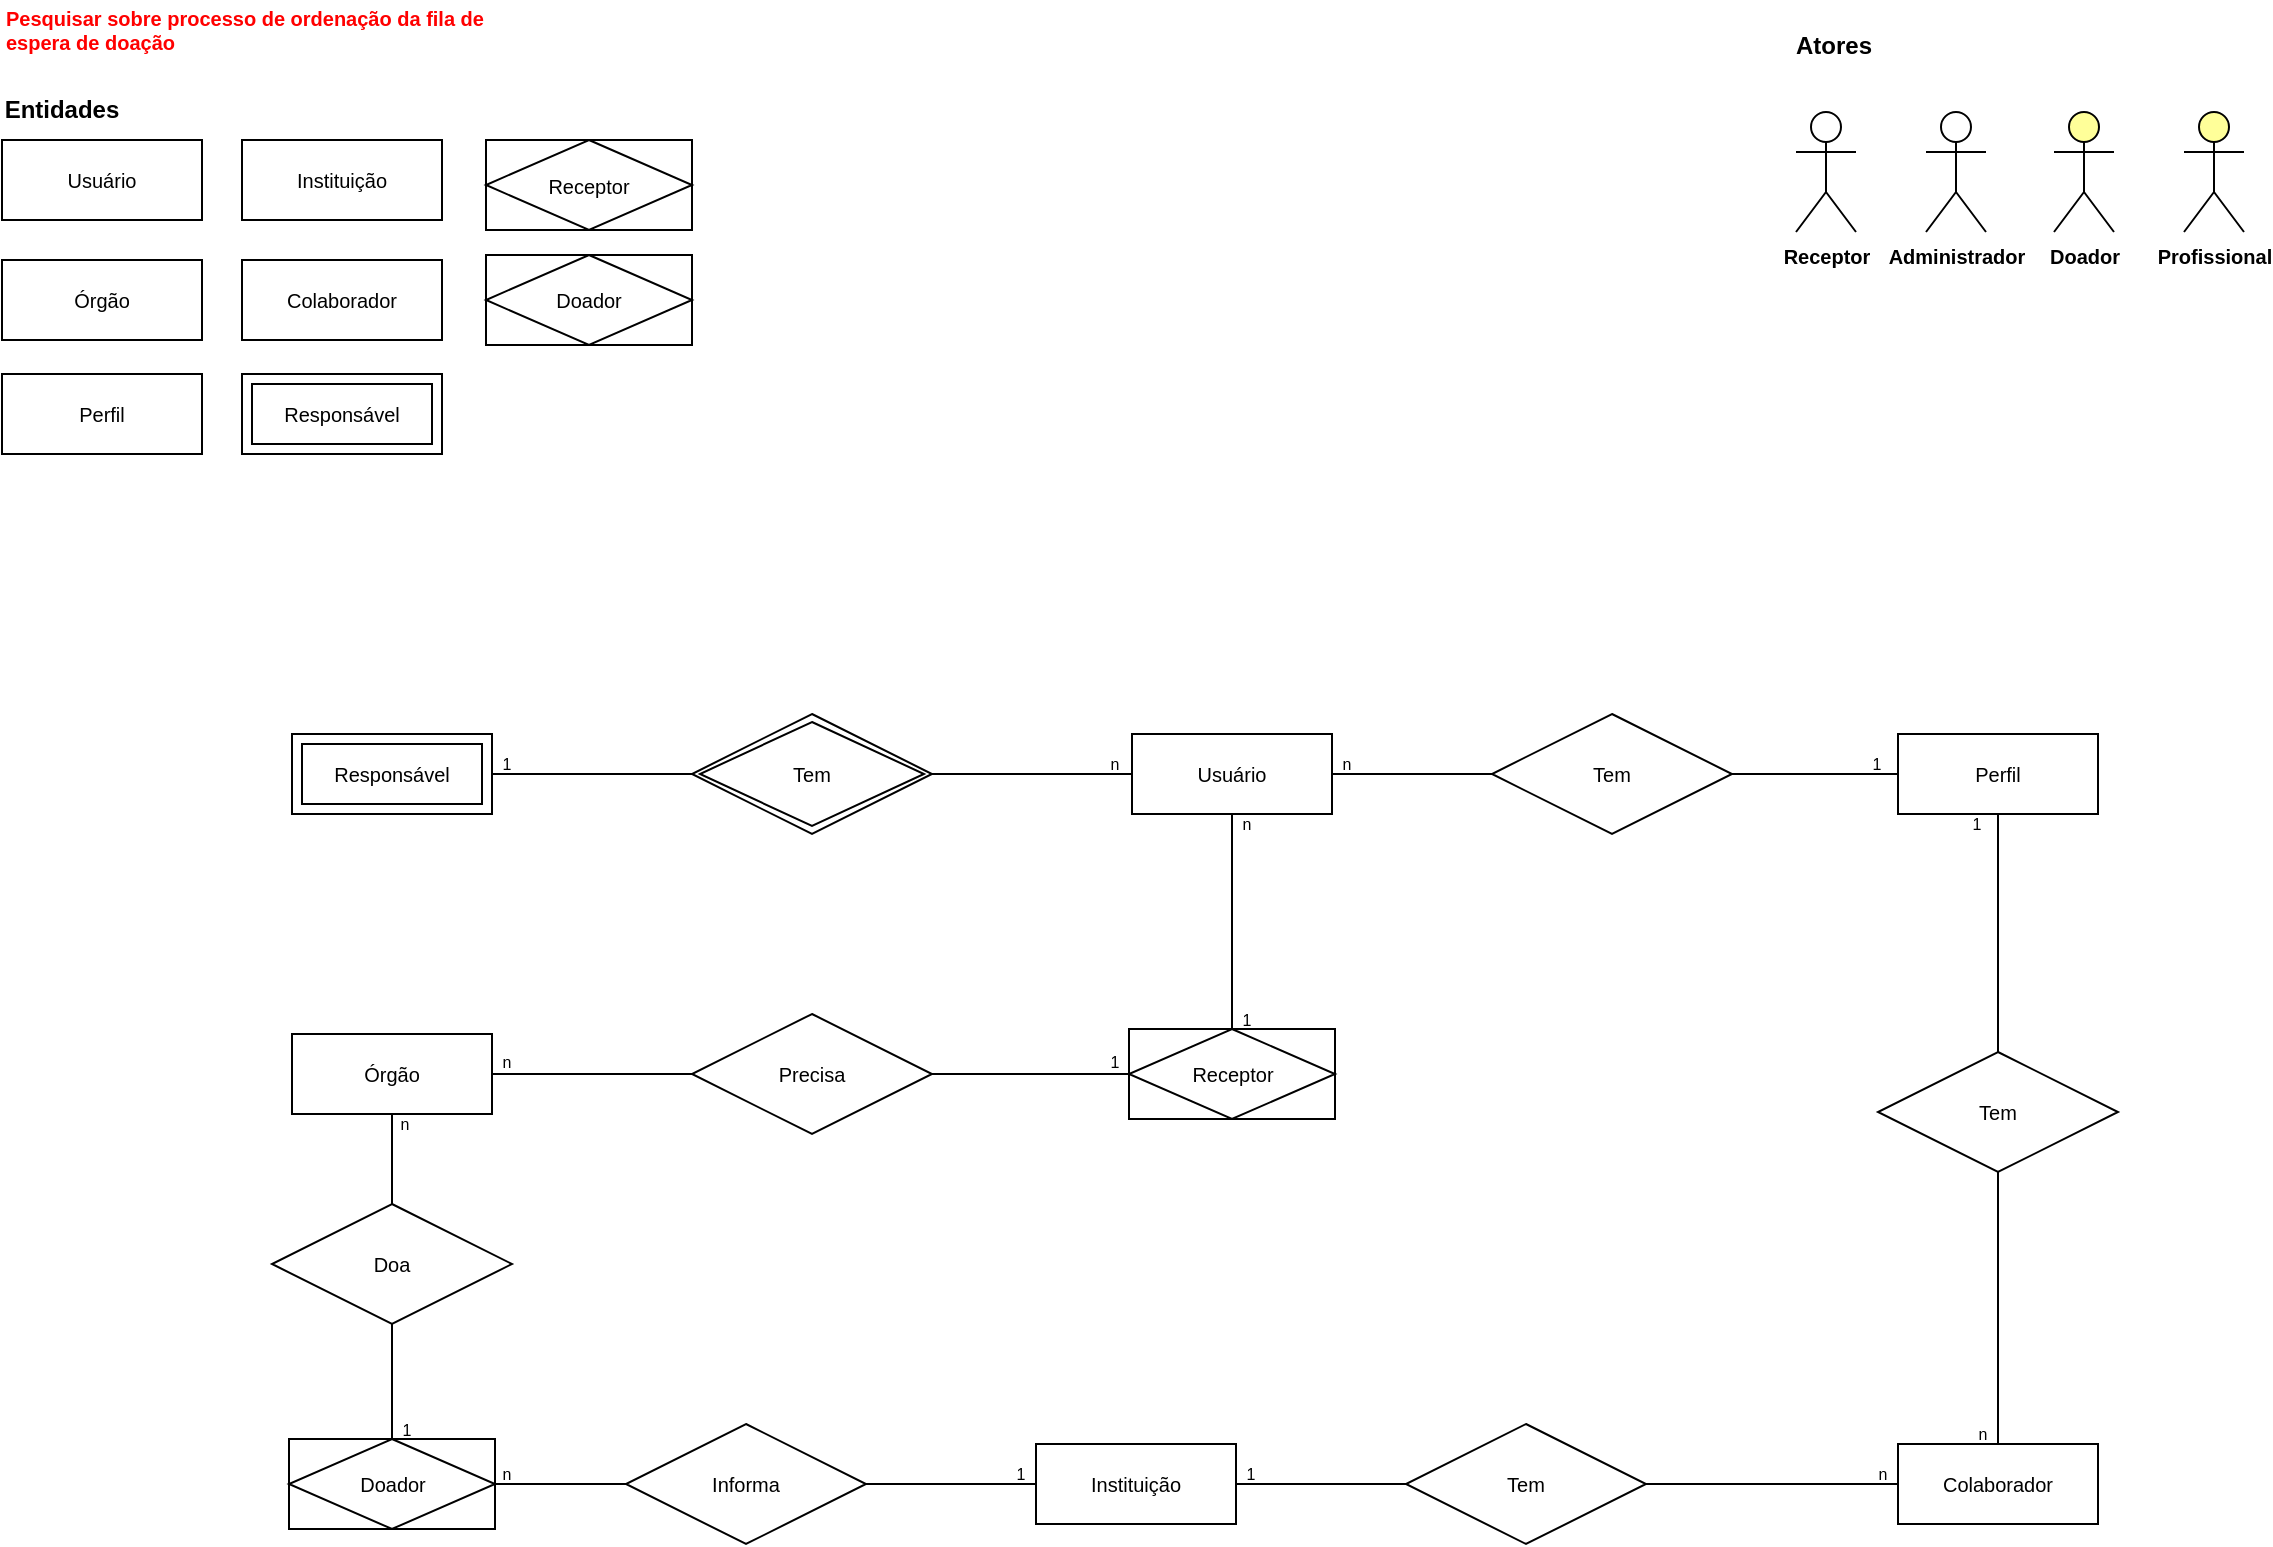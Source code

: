<mxfile version="20.3.0" type="device"><diagram id="rfkdl7ZcGCs_9N7UyjgL" name="Modelo Conceitual"><mxGraphModel dx="1185" dy="573" grid="1" gridSize="10" guides="1" tooltips="1" connect="1" arrows="1" fold="1" page="1" pageScale="1" pageWidth="1169" pageHeight="827" background="none" math="0" shadow="0"><root><mxCell id="0"/><mxCell id="1" parent="0"/><mxCell id="DnL1UHR1x3e198VtSNsZ-6" value="Usuário" style="whiteSpace=wrap;html=1;align=center;fontSize=10;fontFamily=Helvetica;" parent="1" vertex="1"><mxGeometry x="12" y="78" width="100" height="40" as="geometry"/></mxCell><mxCell id="DnL1UHR1x3e198VtSNsZ-7" value="Órgão" style="whiteSpace=wrap;html=1;align=center;fontSize=10;fontFamily=Helvetica;" parent="1" vertex="1"><mxGeometry x="12" y="138" width="100" height="40" as="geometry"/></mxCell><mxCell id="DnL1UHR1x3e198VtSNsZ-8" value="Instituição" style="whiteSpace=wrap;html=1;align=center;fontSize=10;fontFamily=Helvetica;" parent="1" vertex="1"><mxGeometry x="132" y="78" width="100" height="40" as="geometry"/></mxCell><mxCell id="DnL1UHR1x3e198VtSNsZ-10" value="Entidades" style="text;html=1;strokeColor=none;fillColor=none;align=center;verticalAlign=middle;whiteSpace=wrap;rounded=0;fontStyle=1" parent="1" vertex="1"><mxGeometry x="12" y="48" width="60" height="30" as="geometry"/></mxCell><mxCell id="DnL1UHR1x3e198VtSNsZ-11" value="Perfil" style="whiteSpace=wrap;html=1;align=center;fontSize=10;fontFamily=Helvetica;" parent="1" vertex="1"><mxGeometry x="12" y="195" width="100" height="40" as="geometry"/></mxCell><mxCell id="DnL1UHR1x3e198VtSNsZ-12" value="Colaborador" style="whiteSpace=wrap;html=1;align=center;fontSize=10;fontFamily=Helvetica;" parent="1" vertex="1"><mxGeometry x="960" y="730" width="100" height="40" as="geometry"/></mxCell><mxCell id="DnL1UHR1x3e198VtSNsZ-13" value="Usuário" style="whiteSpace=wrap;html=1;align=center;fontSize=10;fontFamily=Helvetica;" parent="1" vertex="1"><mxGeometry x="577" y="375" width="100" height="40" as="geometry"/></mxCell><mxCell id="DnL1UHR1x3e198VtSNsZ-15" value="" style="endArrow=none;html=1;rounded=0;fontFamily=Helvetica;fontSize=10;exitX=1;exitY=0.5;exitDx=0;exitDy=0;entryX=0;entryY=0.5;entryDx=0;entryDy=0;" parent="1" source="DnL1UHR1x3e198VtSNsZ-13" target="DnL1UHR1x3e198VtSNsZ-17" edge="1"><mxGeometry relative="1" as="geometry"><mxPoint x="817" y="465" as="sourcePoint"/><mxPoint x="777" y="395" as="targetPoint"/></mxGeometry></mxCell><mxCell id="DnL1UHR1x3e198VtSNsZ-16" value="Perfil" style="whiteSpace=wrap;html=1;align=center;fontSize=10;fontFamily=Helvetica;" parent="1" vertex="1"><mxGeometry x="960" y="375" width="100" height="40" as="geometry"/></mxCell><mxCell id="DnL1UHR1x3e198VtSNsZ-17" value="Tem" style="shape=rhombus;perimeter=rhombusPerimeter;whiteSpace=wrap;html=1;align=center;fontFamily=Helvetica;fontSize=10;" parent="1" vertex="1"><mxGeometry x="757" y="365" width="120" height="60" as="geometry"/></mxCell><mxCell id="DnL1UHR1x3e198VtSNsZ-18" value="" style="endArrow=none;html=1;rounded=0;fontFamily=Helvetica;fontSize=10;exitX=1;exitY=0.5;exitDx=0;exitDy=0;entryX=0;entryY=0.5;entryDx=0;entryDy=0;" parent="1" source="DnL1UHR1x3e198VtSNsZ-17" target="DnL1UHR1x3e198VtSNsZ-16" edge="1"><mxGeometry relative="1" as="geometry"><mxPoint x="667" y="405" as="sourcePoint"/><mxPoint x="977" y="395" as="targetPoint"/></mxGeometry></mxCell><mxCell id="DnL1UHR1x3e198VtSNsZ-20" value="Tem" style="shape=rhombus;perimeter=rhombusPerimeter;whiteSpace=wrap;html=1;align=center;fontFamily=Helvetica;fontSize=10;" parent="1" vertex="1"><mxGeometry x="950" y="534" width="120" height="60" as="geometry"/></mxCell><mxCell id="DnL1UHR1x3e198VtSNsZ-21" value="" style="endArrow=none;html=1;rounded=0;fontFamily=Helvetica;fontSize=10;exitX=0.5;exitY=0;exitDx=0;exitDy=0;entryX=0.5;entryY=1;entryDx=0;entryDy=0;" parent="1" source="DnL1UHR1x3e198VtSNsZ-20" target="DnL1UHR1x3e198VtSNsZ-16" edge="1"><mxGeometry relative="1" as="geometry"><mxPoint x="877" y="405" as="sourcePoint"/><mxPoint x="967" y="405" as="targetPoint"/></mxGeometry></mxCell><mxCell id="DnL1UHR1x3e198VtSNsZ-29" value="Instituição" style="whiteSpace=wrap;html=1;align=center;fontSize=10;fontFamily=Helvetica;" parent="1" vertex="1"><mxGeometry x="529" y="730" width="100" height="40" as="geometry"/></mxCell><mxCell id="DnL1UHR1x3e198VtSNsZ-33" value="Tem" style="shape=rhombus;perimeter=rhombusPerimeter;whiteSpace=wrap;html=1;align=center;fontFamily=Helvetica;fontSize=10;" parent="1" vertex="1"><mxGeometry x="714" y="720" width="120" height="60" as="geometry"/></mxCell><mxCell id="DnL1UHR1x3e198VtSNsZ-34" value="" style="endArrow=none;html=1;rounded=0;fontFamily=Helvetica;fontSize=10;exitX=1;exitY=0.5;exitDx=0;exitDy=0;entryX=0;entryY=0.5;entryDx=0;entryDy=0;" parent="1" source="DnL1UHR1x3e198VtSNsZ-29" target="DnL1UHR1x3e198VtSNsZ-33" edge="1"><mxGeometry relative="1" as="geometry"><mxPoint x="657" y="610" as="sourcePoint"/><mxPoint x="617" y="530" as="targetPoint"/></mxGeometry></mxCell><mxCell id="DnL1UHR1x3e198VtSNsZ-35" value="" style="endArrow=none;html=1;rounded=0;fontFamily=Helvetica;fontSize=10;entryX=0;entryY=0.5;entryDx=0;entryDy=0;" parent="1" source="DnL1UHR1x3e198VtSNsZ-33" target="DnL1UHR1x3e198VtSNsZ-12" edge="1"><mxGeometry relative="1" as="geometry"><mxPoint x="667" y="620" as="sourcePoint"/><mxPoint x="917" y="610" as="targetPoint"/></mxGeometry></mxCell><mxCell id="DnL1UHR1x3e198VtSNsZ-36" value="Órgão" style="whiteSpace=wrap;html=1;align=center;fontSize=10;fontFamily=Helvetica;" parent="1" vertex="1"><mxGeometry x="157" y="525" width="100" height="40" as="geometry"/></mxCell><mxCell id="DnL1UHR1x3e198VtSNsZ-39" value="" style="endArrow=none;html=1;rounded=0;fontFamily=Helvetica;fontSize=10;exitX=1;exitY=0.5;exitDx=0;exitDy=0;entryX=0;entryY=0.5;entryDx=0;entryDy=0;" parent="1" source="4Ix7gtQgATZHMQpSRIIX-22" target="pU9bzniXwJ5r82O7WX45-7" edge="1"><mxGeometry relative="1" as="geometry"><mxPoint x="510" y="543" as="sourcePoint"/><mxPoint x="530" y="545" as="targetPoint"/></mxGeometry></mxCell><mxCell id="DnL1UHR1x3e198VtSNsZ-40" value="" style="endArrow=none;html=1;rounded=0;fontFamily=Helvetica;fontSize=10;exitX=1;exitY=0.5;exitDx=0;exitDy=0;entryX=0;entryY=0.5;entryDx=0;entryDy=0;" parent="1" source="DnL1UHR1x3e198VtSNsZ-36" target="4Ix7gtQgATZHMQpSRIIX-22" edge="1"><mxGeometry relative="1" as="geometry"><mxPoint x="487" y="555" as="sourcePoint"/><mxPoint x="301" y="550" as="targetPoint"/></mxGeometry></mxCell><mxCell id="DnL1UHR1x3e198VtSNsZ-41" value="" style="endArrow=none;html=1;rounded=0;fontFamily=Helvetica;fontSize=10;exitX=0.5;exitY=1;exitDx=0;exitDy=0;" parent="1" source="DnL1UHR1x3e198VtSNsZ-13" target="pU9bzniXwJ5r82O7WX45-7" edge="1"><mxGeometry relative="1" as="geometry"><mxPoint x="487" y="555" as="sourcePoint"/><mxPoint x="630" y="480" as="targetPoint"/></mxGeometry></mxCell><mxCell id="DnL1UHR1x3e198VtSNsZ-46" value="Colaborador" style="whiteSpace=wrap;html=1;align=center;fontSize=10;fontFamily=Helvetica;" parent="1" vertex="1"><mxGeometry x="132" y="138" width="100" height="40" as="geometry"/></mxCell><mxCell id="DnL1UHR1x3e198VtSNsZ-59" value="n" style="text;html=1;strokeColor=none;fillColor=none;align=center;verticalAlign=middle;whiteSpace=wrap;rounded=0;fontFamily=Helvetica;fontSize=8;fontStyle=0" parent="1" vertex="1"><mxGeometry x="677" y="385" width="15" height="10" as="geometry"/></mxCell><mxCell id="DnL1UHR1x3e198VtSNsZ-72" value="Pesquisar sobre processo de ordenação da fila de espera de doação" style="text;html=1;strokeColor=none;fillColor=none;align=left;verticalAlign=middle;whiteSpace=wrap;rounded=0;fontFamily=Helvetica;fontSize=10;fontStyle=1;fontColor=#FF0000;" parent="1" vertex="1"><mxGeometry x="12" y="8" width="245" height="30" as="geometry"/></mxCell><mxCell id="4Ix7gtQgATZHMQpSRIIX-1" value="1" style="text;html=1;strokeColor=none;fillColor=none;align=center;verticalAlign=middle;whiteSpace=wrap;rounded=0;fontFamily=Helvetica;fontSize=8;fontStyle=0" parent="1" vertex="1"><mxGeometry x="942" y="385" width="15" height="10" as="geometry"/></mxCell><mxCell id="4Ix7gtQgATZHMQpSRIIX-2" value="n" style="text;html=1;strokeColor=none;fillColor=none;align=center;verticalAlign=middle;whiteSpace=wrap;rounded=0;fontFamily=Helvetica;fontSize=8;fontStyle=0" parent="1" vertex="1"><mxGeometry x="627" y="415" width="15" height="10" as="geometry"/></mxCell><mxCell id="4Ix7gtQgATZHMQpSRIIX-3" value="1" style="text;html=1;strokeColor=none;fillColor=none;align=center;verticalAlign=middle;whiteSpace=wrap;rounded=0;fontFamily=Helvetica;fontSize=8;fontStyle=0" parent="1" vertex="1"><mxGeometry x="627" y="512.5" width="15" height="10" as="geometry"/></mxCell><mxCell id="4Ix7gtQgATZHMQpSRIIX-5" value="1" style="text;html=1;strokeColor=none;fillColor=none;align=center;verticalAlign=middle;whiteSpace=wrap;rounded=0;fontFamily=Helvetica;fontSize=8;fontStyle=0" parent="1" vertex="1"><mxGeometry x="561" y="534" width="15" height="10" as="geometry"/></mxCell><mxCell id="4Ix7gtQgATZHMQpSRIIX-7" value="n" style="text;html=1;strokeColor=none;fillColor=none;align=center;verticalAlign=middle;whiteSpace=wrap;rounded=0;fontFamily=Helvetica;fontSize=8;fontStyle=0" parent="1" vertex="1"><mxGeometry x="257" y="534" width="15" height="10" as="geometry"/></mxCell><mxCell id="4Ix7gtQgATZHMQpSRIIX-8" value="n" style="text;html=1;strokeColor=none;fillColor=none;align=center;verticalAlign=middle;whiteSpace=wrap;rounded=0;fontFamily=Helvetica;fontSize=8;fontStyle=0" parent="1" vertex="1"><mxGeometry x="945" y="740" width="15" height="10" as="geometry"/></mxCell><mxCell id="4Ix7gtQgATZHMQpSRIIX-9" value="1" style="text;html=1;strokeColor=none;fillColor=none;align=center;verticalAlign=middle;whiteSpace=wrap;rounded=0;fontFamily=Helvetica;fontSize=8;fontStyle=0" parent="1" vertex="1"><mxGeometry x="629" y="740" width="15" height="10" as="geometry"/></mxCell><mxCell id="4Ix7gtQgATZHMQpSRIIX-15" value="n" style="text;html=1;strokeColor=none;fillColor=none;align=center;verticalAlign=middle;whiteSpace=wrap;rounded=0;fontFamily=Helvetica;fontSize=8;fontStyle=0" parent="1" vertex="1"><mxGeometry x="995" y="720" width="15" height="10" as="geometry"/></mxCell><mxCell id="4Ix7gtQgATZHMQpSRIIX-16" value="1" style="text;html=1;strokeColor=none;fillColor=none;align=center;verticalAlign=middle;whiteSpace=wrap;rounded=0;fontFamily=Helvetica;fontSize=8;fontStyle=0" parent="1" vertex="1"><mxGeometry x="992" y="415" width="15" height="10" as="geometry"/></mxCell><mxCell id="4Ix7gtQgATZHMQpSRIIX-20" value="" style="endArrow=none;html=1;rounded=0;fontFamily=Helvetica;fontSize=10;entryX=0.5;entryY=1;entryDx=0;entryDy=0;exitX=0.5;exitY=0;exitDx=0;exitDy=0;" parent="1" source="DnL1UHR1x3e198VtSNsZ-12" target="DnL1UHR1x3e198VtSNsZ-20" edge="1"><mxGeometry relative="1" as="geometry"><mxPoint x="1007" y="640" as="sourcePoint"/><mxPoint x="1052" y="690" as="targetPoint"/></mxGeometry></mxCell><mxCell id="4Ix7gtQgATZHMQpSRIIX-22" value="Precisa" style="shape=rhombus;perimeter=rhombusPerimeter;whiteSpace=wrap;html=1;align=center;fontSize=10;" parent="1" vertex="1"><mxGeometry x="357" y="515" width="120" height="60" as="geometry"/></mxCell><mxCell id="4Ix7gtQgATZHMQpSRIIX-24" value="Informa" style="shape=rhombus;perimeter=rhombusPerimeter;whiteSpace=wrap;html=1;align=center;fontSize=10;" parent="1" vertex="1"><mxGeometry x="324" y="720" width="120" height="60" as="geometry"/></mxCell><mxCell id="4Ix7gtQgATZHMQpSRIIX-25" value="" style="endArrow=none;html=1;rounded=0;fontFamily=Helvetica;fontSize=10;exitX=1;exitY=0.5;exitDx=0;exitDy=0;entryX=0;entryY=0.5;entryDx=0;entryDy=0;" parent="1" source="4Ix7gtQgATZHMQpSRIIX-24" target="DnL1UHR1x3e198VtSNsZ-29" edge="1"><mxGeometry relative="1" as="geometry"><mxPoint x="621" y="760" as="sourcePoint"/><mxPoint x="724" y="760" as="targetPoint"/></mxGeometry></mxCell><mxCell id="4Ix7gtQgATZHMQpSRIIX-26" value="" style="endArrow=none;html=1;rounded=0;fontFamily=Helvetica;fontSize=10;entryX=0;entryY=0.5;entryDx=0;entryDy=0;exitX=0;exitY=1;exitDx=0;exitDy=0;" parent="1" source="4Ix7gtQgATZHMQpSRIIX-27" target="4Ix7gtQgATZHMQpSRIIX-24" edge="1"><mxGeometry relative="1" as="geometry"><mxPoint x="290" y="760" as="sourcePoint"/><mxPoint x="521" y="760" as="targetPoint"/></mxGeometry></mxCell><mxCell id="4Ix7gtQgATZHMQpSRIIX-27" value="n" style="text;html=1;strokeColor=none;fillColor=none;align=center;verticalAlign=middle;whiteSpace=wrap;rounded=0;fontFamily=Helvetica;fontSize=8;fontStyle=0" parent="1" vertex="1"><mxGeometry x="257" y="740" width="15" height="10" as="geometry"/></mxCell><mxCell id="4Ix7gtQgATZHMQpSRIIX-28" value="1" style="text;html=1;strokeColor=none;fillColor=none;align=center;verticalAlign=middle;whiteSpace=wrap;rounded=0;fontFamily=Helvetica;fontSize=8;fontStyle=0" parent="1" vertex="1"><mxGeometry x="514" y="740" width="15" height="10" as="geometry"/></mxCell><mxCell id="4Ix7gtQgATZHMQpSRIIX-29" value="Doa" style="shape=rhombus;perimeter=rhombusPerimeter;whiteSpace=wrap;html=1;align=center;fontSize=10;" parent="1" vertex="1"><mxGeometry x="147" y="610" width="120" height="60" as="geometry"/></mxCell><mxCell id="4Ix7gtQgATZHMQpSRIIX-30" value="" style="endArrow=none;html=1;rounded=0;fontFamily=Helvetica;fontSize=10;exitX=0.5;exitY=0;exitDx=0;exitDy=0;" parent="1" source="pU9bzniXwJ5r82O7WX45-9" target="4Ix7gtQgATZHMQpSRIIX-29" edge="1"><mxGeometry relative="1" as="geometry"><mxPoint x="207" y="730" as="sourcePoint"/><mxPoint x="362" y="555" as="targetPoint"/></mxGeometry></mxCell><mxCell id="4Ix7gtQgATZHMQpSRIIX-31" value="" style="endArrow=none;html=1;rounded=0;fontFamily=Helvetica;fontSize=10;exitX=0.5;exitY=0;exitDx=0;exitDy=0;entryX=0.5;entryY=1;entryDx=0;entryDy=0;" parent="1" source="4Ix7gtQgATZHMQpSRIIX-29" target="DnL1UHR1x3e198VtSNsZ-36" edge="1"><mxGeometry relative="1" as="geometry"><mxPoint x="217" y="737" as="sourcePoint"/><mxPoint x="217" y="680" as="targetPoint"/></mxGeometry></mxCell><mxCell id="4Ix7gtQgATZHMQpSRIIX-32" value="n" style="text;html=1;strokeColor=none;fillColor=none;align=center;verticalAlign=middle;whiteSpace=wrap;rounded=0;fontFamily=Helvetica;fontSize=8;fontStyle=0" parent="1" vertex="1"><mxGeometry x="206" y="565" width="15" height="10" as="geometry"/></mxCell><mxCell id="4Ix7gtQgATZHMQpSRIIX-33" value="1" style="text;html=1;strokeColor=none;fillColor=none;align=center;verticalAlign=middle;whiteSpace=wrap;rounded=0;fontFamily=Helvetica;fontSize=8;fontStyle=0" parent="1" vertex="1"><mxGeometry x="207" y="717.5" width="15" height="10" as="geometry"/></mxCell><mxCell id="DnL1UHR1x3e198VtSNsZ-49" value="Doador" style="shape=umlActor;html=1;verticalLabelPosition=bottom;verticalAlign=top;align=center;fontFamily=Helvetica;fontSize=10;fontStyle=1;fillColor=#FFFF99;" parent="1" vertex="1"><mxGeometry x="1038" y="64" width="30" height="60" as="geometry"/></mxCell><mxCell id="DnL1UHR1x3e198VtSNsZ-52" value="Receptor" style="shape=umlActor;html=1;verticalLabelPosition=bottom;verticalAlign=top;align=center;fontFamily=Helvetica;fontSize=10;fontStyle=1" parent="1" vertex="1"><mxGeometry x="909" y="64" width="30" height="60" as="geometry"/></mxCell><mxCell id="DnL1UHR1x3e198VtSNsZ-53" value="Administrador" style="shape=umlActor;html=1;verticalLabelPosition=bottom;verticalAlign=top;align=center;fontFamily=Helvetica;fontSize=10;fontStyle=1" parent="1" vertex="1"><mxGeometry x="974" y="64" width="30" height="60" as="geometry"/></mxCell><mxCell id="DnL1UHR1x3e198VtSNsZ-54" value="Profissional" style="shape=umlActor;html=1;verticalLabelPosition=bottom;verticalAlign=top;align=center;fontFamily=Helvetica;fontSize=10;fillColor=#FFFF99;fontStyle=1" parent="1" vertex="1"><mxGeometry x="1103" y="64" width="30" height="60" as="geometry"/></mxCell><mxCell id="DnL1UHR1x3e198VtSNsZ-56" value="Atores" style="text;html=1;strokeColor=none;fillColor=none;align=center;verticalAlign=middle;whiteSpace=wrap;rounded=0;fontStyle=1" parent="1" vertex="1"><mxGeometry x="898" y="16" width="60" height="30" as="geometry"/></mxCell><mxCell id="pU9bzniXwJ5r82O7WX45-1" value="Responsável" style="shape=ext;margin=3;double=1;whiteSpace=wrap;html=1;align=center;fontSize=10;" vertex="1" parent="1"><mxGeometry x="157" y="375" width="100" height="40" as="geometry"/></mxCell><mxCell id="pU9bzniXwJ5r82O7WX45-2" value="Tem" style="shape=rhombus;double=1;perimeter=rhombusPerimeter;whiteSpace=wrap;html=1;align=center;fontSize=10;" vertex="1" parent="1"><mxGeometry x="357" y="365" width="120" height="60" as="geometry"/></mxCell><mxCell id="pU9bzniXwJ5r82O7WX45-3" value="" style="endArrow=none;html=1;rounded=0;fontSize=10;entryX=0;entryY=0.5;entryDx=0;entryDy=0;exitX=1;exitY=0.5;exitDx=0;exitDy=0;" edge="1" parent="1" source="pU9bzniXwJ5r82O7WX45-2" target="DnL1UHR1x3e198VtSNsZ-13"><mxGeometry relative="1" as="geometry"><mxPoint x="337" y="447" as="sourcePoint"/><mxPoint x="497" y="447" as="targetPoint"/></mxGeometry></mxCell><mxCell id="pU9bzniXwJ5r82O7WX45-4" value="" style="endArrow=none;html=1;rounded=0;fontSize=10;entryX=0;entryY=0.5;entryDx=0;entryDy=0;exitX=1;exitY=0.5;exitDx=0;exitDy=0;" edge="1" parent="1" source="pU9bzniXwJ5r82O7WX45-1" target="pU9bzniXwJ5r82O7WX45-2"><mxGeometry relative="1" as="geometry"><mxPoint x="480" y="405" as="sourcePoint"/><mxPoint x="587" y="405" as="targetPoint"/></mxGeometry></mxCell><mxCell id="pU9bzniXwJ5r82O7WX45-5" value="n" style="text;html=1;strokeColor=none;fillColor=none;align=center;verticalAlign=middle;whiteSpace=wrap;rounded=0;fontFamily=Helvetica;fontSize=8;fontStyle=0" vertex="1" parent="1"><mxGeometry x="561" y="385" width="15" height="10" as="geometry"/></mxCell><mxCell id="pU9bzniXwJ5r82O7WX45-6" value="1" style="text;html=1;strokeColor=none;fillColor=none;align=center;verticalAlign=middle;whiteSpace=wrap;rounded=0;fontFamily=Helvetica;fontSize=8;fontStyle=0" vertex="1" parent="1"><mxGeometry x="257" y="385" width="15" height="10" as="geometry"/></mxCell><mxCell id="pU9bzniXwJ5r82O7WX45-7" value="Receptor" style="shape=associativeEntity;whiteSpace=wrap;html=1;align=center;fontSize=10;" vertex="1" parent="1"><mxGeometry x="575.5" y="522.5" width="103" height="45" as="geometry"/></mxCell><mxCell id="pU9bzniXwJ5r82O7WX45-9" value="Doador" style="shape=associativeEntity;whiteSpace=wrap;html=1;align=center;fontSize=10;" vertex="1" parent="1"><mxGeometry x="155.5" y="727.5" width="103" height="45" as="geometry"/></mxCell><mxCell id="pU9bzniXwJ5r82O7WX45-10" value="Receptor" style="shape=associativeEntity;whiteSpace=wrap;html=1;align=center;fontSize=10;" vertex="1" parent="1"><mxGeometry x="254" y="78" width="103" height="45" as="geometry"/></mxCell><mxCell id="pU9bzniXwJ5r82O7WX45-11" value="Doador" style="shape=associativeEntity;whiteSpace=wrap;html=1;align=center;fontSize=10;" vertex="1" parent="1"><mxGeometry x="254" y="135.5" width="103" height="45" as="geometry"/></mxCell><mxCell id="pU9bzniXwJ5r82O7WX45-12" value="Responsável" style="shape=ext;margin=3;double=1;whiteSpace=wrap;html=1;align=center;fontSize=10;" vertex="1" parent="1"><mxGeometry x="132" y="195" width="100" height="40" as="geometry"/></mxCell></root></mxGraphModel></diagram></mxfile>